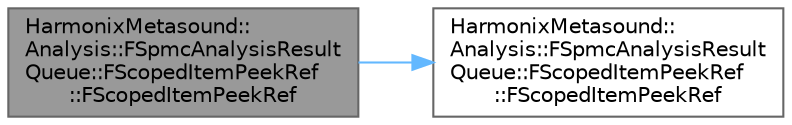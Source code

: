 digraph "HarmonixMetasound::Analysis::FSpmcAnalysisResultQueue::FScopedItemPeekRef::FScopedItemPeekRef"
{
 // INTERACTIVE_SVG=YES
 // LATEX_PDF_SIZE
  bgcolor="transparent";
  edge [fontname=Helvetica,fontsize=10,labelfontname=Helvetica,labelfontsize=10];
  node [fontname=Helvetica,fontsize=10,shape=box,height=0.2,width=0.4];
  rankdir="LR";
  Node1 [id="Node000001",label="HarmonixMetasound::\lAnalysis::FSpmcAnalysisResult\lQueue::FScopedItemPeekRef\l::FScopedItemPeekRef",height=0.2,width=0.4,color="gray40", fillcolor="grey60", style="filled", fontcolor="black",tooltip=" "];
  Node1 -> Node2 [id="edge1_Node000001_Node000002",color="steelblue1",style="solid",tooltip=" "];
  Node2 [id="Node000002",label="HarmonixMetasound::\lAnalysis::FSpmcAnalysisResult\lQueue::FScopedItemPeekRef\l::FScopedItemPeekRef",height=0.2,width=0.4,color="grey40", fillcolor="white", style="filled",URL="$d1/d1d/classHarmonixMetasound_1_1Analysis_1_1FSpmcAnalysisResultQueue_1_1FScopedItemPeekRef.html#abf7f07604ee32470f9a66e9abcbf51ea",tooltip=" "];
}
